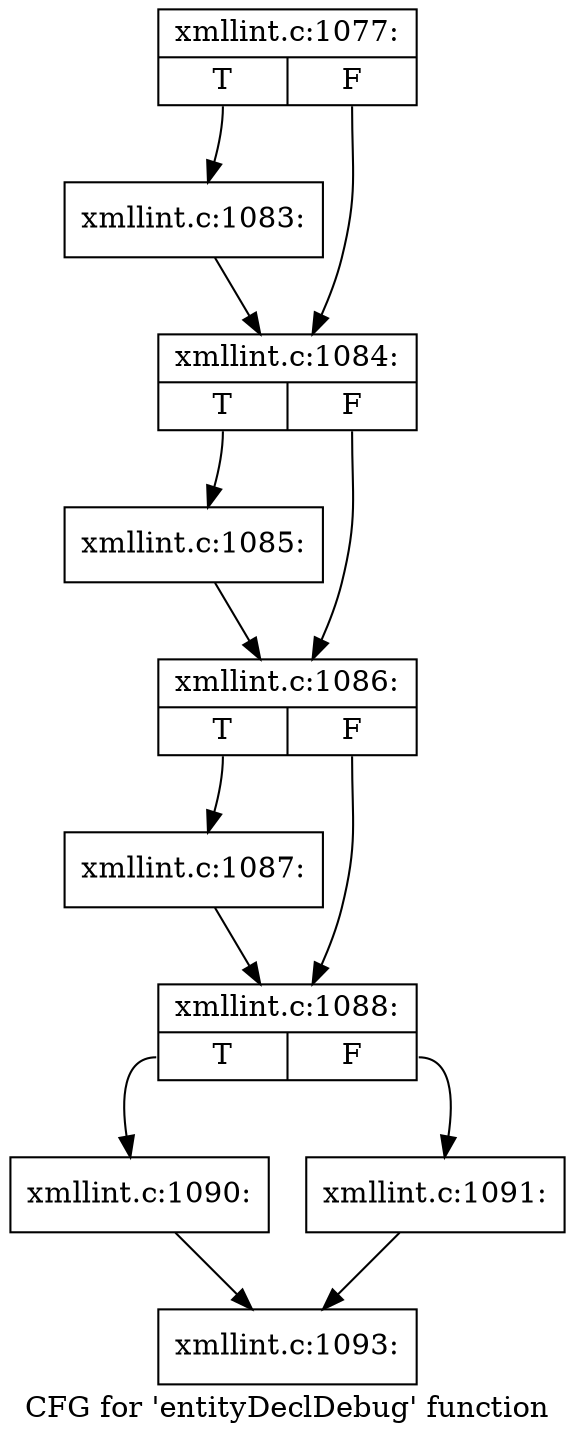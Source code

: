 digraph "CFG for 'entityDeclDebug' function" {
	label="CFG for 'entityDeclDebug' function";

	Node0x4fbc700 [shape=record,label="{xmllint.c:1077:|{<s0>T|<s1>F}}"];
	Node0x4fbc700:s0 -> Node0x4fbf650;
	Node0x4fbc700:s1 -> Node0x4fbf6a0;
	Node0x4fbf650 [shape=record,label="{xmllint.c:1083:}"];
	Node0x4fbf650 -> Node0x4fbf6a0;
	Node0x4fbf6a0 [shape=record,label="{xmllint.c:1084:|{<s0>T|<s1>F}}"];
	Node0x4fbf6a0:s0 -> Node0x4fbfb90;
	Node0x4fbf6a0:s1 -> Node0x4fbfbe0;
	Node0x4fbfb90 [shape=record,label="{xmllint.c:1085:}"];
	Node0x4fbfb90 -> Node0x4fbfbe0;
	Node0x4fbfbe0 [shape=record,label="{xmllint.c:1086:|{<s0>T|<s1>F}}"];
	Node0x4fbfbe0:s0 -> Node0x4fc00d0;
	Node0x4fbfbe0:s1 -> Node0x4fc0120;
	Node0x4fc00d0 [shape=record,label="{xmllint.c:1087:}"];
	Node0x4fc00d0 -> Node0x4fc0120;
	Node0x4fc0120 [shape=record,label="{xmllint.c:1088:|{<s0>T|<s1>F}}"];
	Node0x4fc0120:s0 -> Node0x4fc0900;
	Node0x4fc0120:s1 -> Node0x4fc0950;
	Node0x4fc0900 [shape=record,label="{xmllint.c:1090:}"];
	Node0x4fc0900 -> Node0x4fbdda0;
	Node0x4fc0950 [shape=record,label="{xmllint.c:1091:}"];
	Node0x4fc0950 -> Node0x4fbdda0;
	Node0x4fbdda0 [shape=record,label="{xmllint.c:1093:}"];
}
